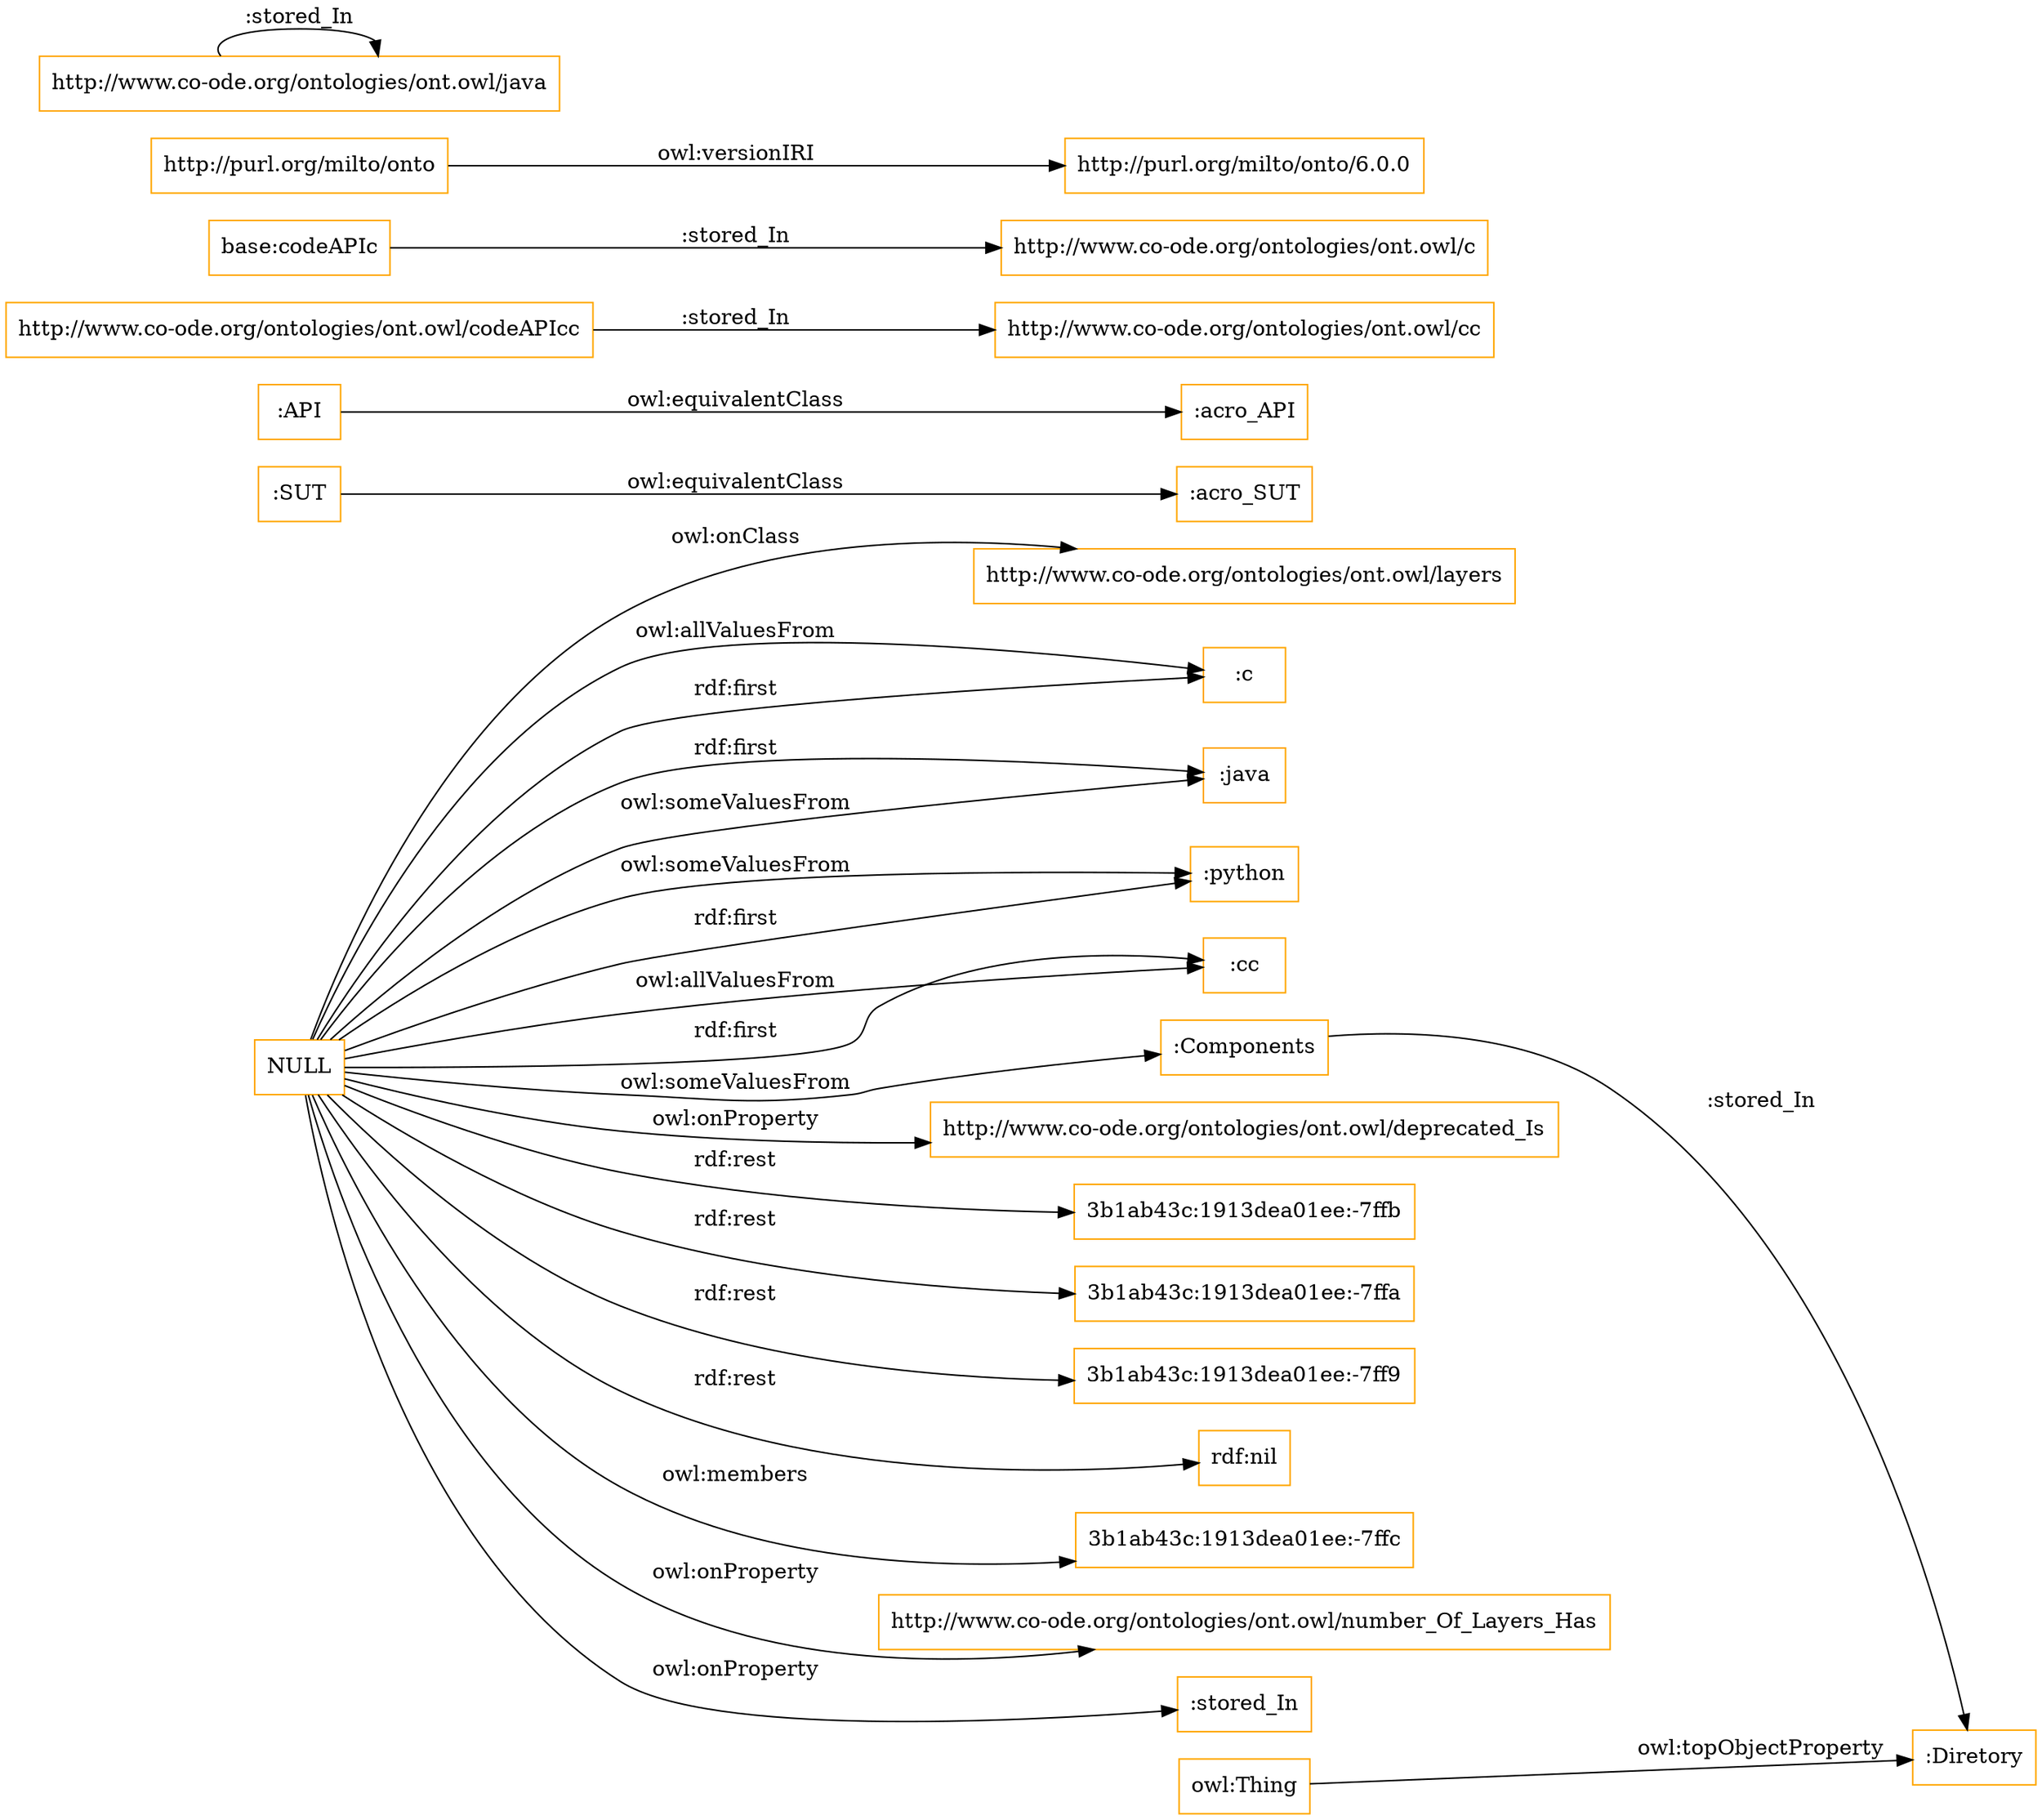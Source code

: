 digraph ar2dtool_diagram { 
rankdir=LR;
size="1501"
node [shape = rectangle, color="orange"]; "http://www.co-ode.org/ontologies/ont.owl/layers" ":c" ":Diretory" ":java" ":python" ":SUT" ":acro_SUT" ":acro_API" ":API" ":cc" ":Components" ; /*classes style*/
	"http://www.co-ode.org/ontologies/ont.owl/codeAPIcc" -> "http://www.co-ode.org/ontologies/ont.owl/cc" [ label = ":stored_In" ];
	"base:codeAPIc" -> "http://www.co-ode.org/ontologies/ont.owl/c" [ label = ":stored_In" ];
	"http://purl.org/milto/onto" -> "http://purl.org/milto/onto/6.0.0" [ label = "owl:versionIRI" ];
	":SUT" -> ":acro_SUT" [ label = "owl:equivalentClass" ];
	":API" -> ":acro_API" [ label = "owl:equivalentClass" ];
	"http://www.co-ode.org/ontologies/ont.owl/java" -> "http://www.co-ode.org/ontologies/ont.owl/java" [ label = ":stored_In" ];
	"NULL" -> "http://www.co-ode.org/ontologies/ont.owl/deprecated_Is" [ label = "owl:onProperty" ];
	"NULL" -> "3b1ab43c:1913dea01ee:-7ffb" [ label = "rdf:rest" ];
	"NULL" -> ":c" [ label = "owl:allValuesFrom" ];
	"NULL" -> ":java" [ label = "rdf:first" ];
	"NULL" -> "http://www.co-ode.org/ontologies/ont.owl/layers" [ label = "owl:onClass" ];
	"NULL" -> "3b1ab43c:1913dea01ee:-7ffa" [ label = "rdf:rest" ];
	"NULL" -> ":java" [ label = "owl:someValuesFrom" ];
	"NULL" -> ":python" [ label = "owl:someValuesFrom" ];
	"NULL" -> ":python" [ label = "rdf:first" ];
	"NULL" -> "3b1ab43c:1913dea01ee:-7ff9" [ label = "rdf:rest" ];
	"NULL" -> ":cc" [ label = "owl:allValuesFrom" ];
	"NULL" -> "rdf:nil" [ label = "rdf:rest" ];
	"NULL" -> ":Components" [ label = "owl:someValuesFrom" ];
	"NULL" -> ":c" [ label = "rdf:first" ];
	"NULL" -> "3b1ab43c:1913dea01ee:-7ffc" [ label = "owl:members" ];
	"NULL" -> "http://www.co-ode.org/ontologies/ont.owl/number_Of_Layers_Has" [ label = "owl:onProperty" ];
	"NULL" -> ":stored_In" [ label = "owl:onProperty" ];
	"NULL" -> ":cc" [ label = "rdf:first" ];
	":Components" -> ":Diretory" [ label = ":stored_In" ];
	"owl:Thing" -> ":Diretory" [ label = "owl:topObjectProperty" ];

}
